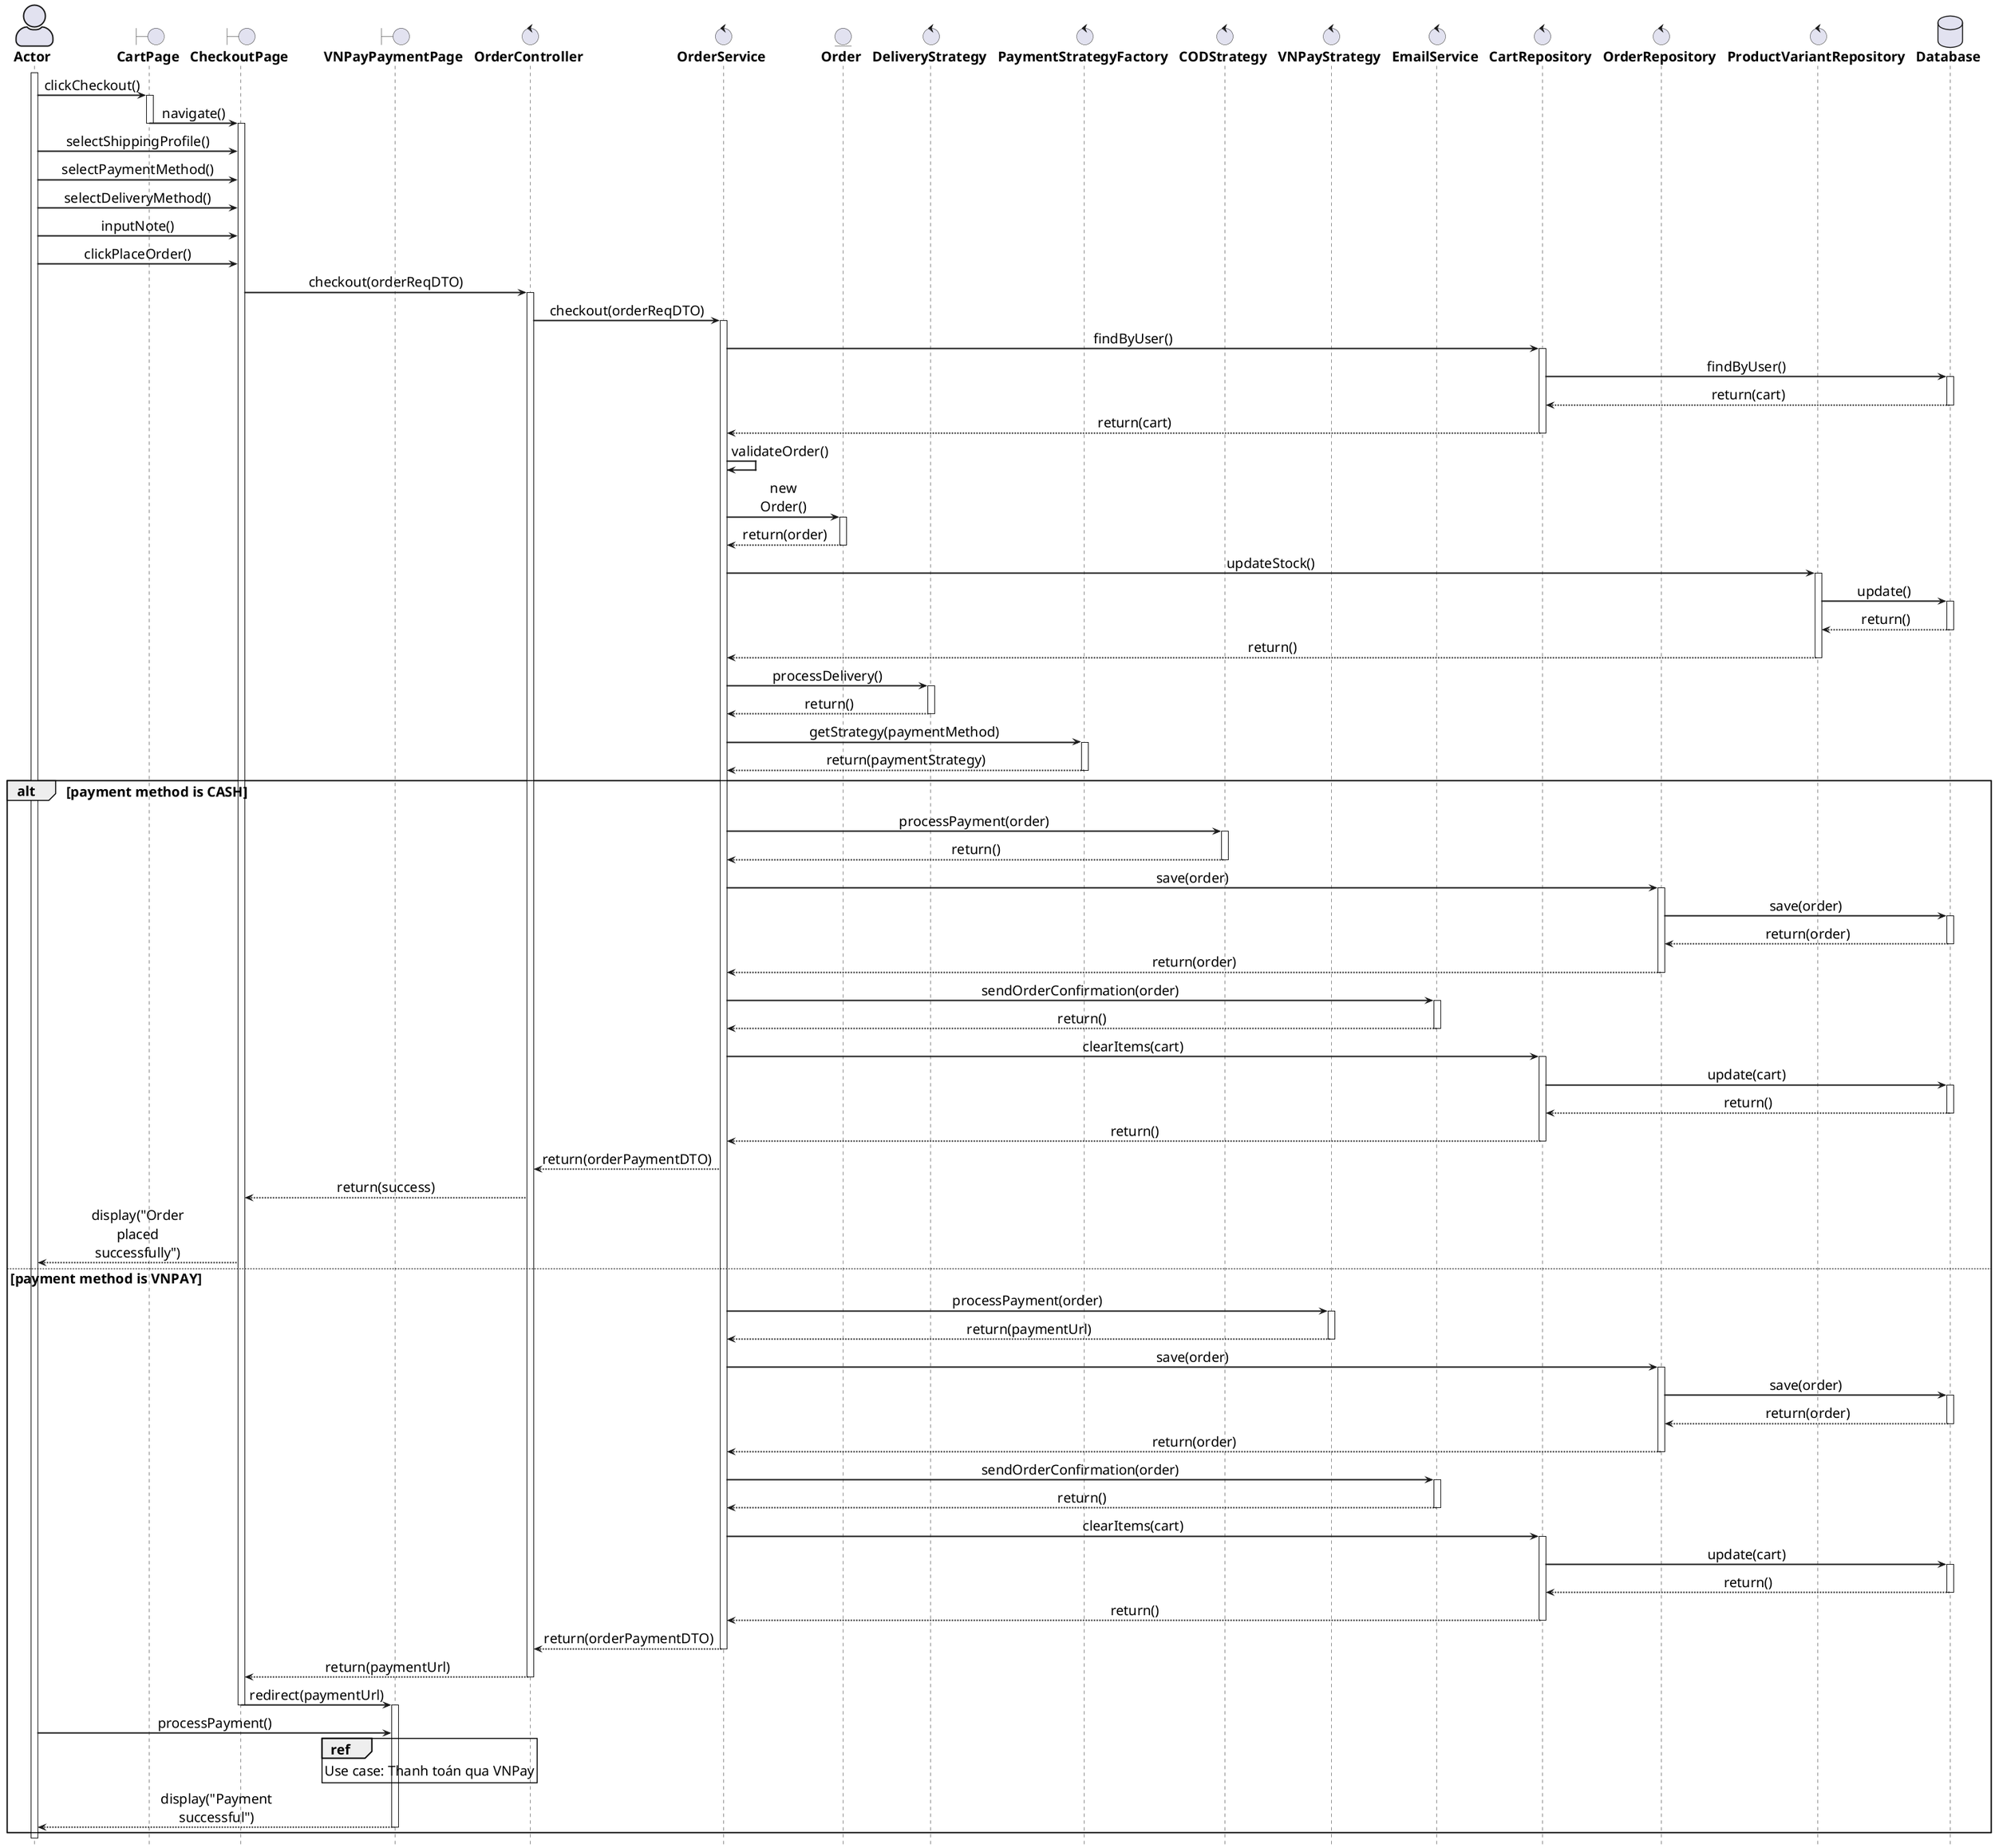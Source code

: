 @startuml

' General configuration
skinparam defaultFontSize 20
skinparam maxMessageSize 60
skinparam sequenceMessageAlign center

' Actor style configuration
skinparam actorStyle awesome

' Arrow and border thickness configuration
skinparam {
    ArrowThickness 2
    ParticipantBorderThickness 2
    ActorBorderThickness 2
    LifeLineBorderThickness 2
    ActivationBorderThickness 2
}

' Life line color configuration
skinparam LifeLineBorderColor black

' Font style configuration for components
skinparam {
    actorFontStyle bold
    boundaryFontStyle bold
    controlFontStyle bold
    entityFontStyle bold
    databaseFontStyle bold
}

' Define components
actor "Actor" as actor
boundary "CartPage" as cartPage
boundary "CheckoutPage" as checkoutPage
boundary "VNPayPaymentPage" as paymentPage
control "OrderController" as controller
control "OrderService" as service
entity "Order" as order
control "DeliveryStrategy" as deliveryStrategy
control "PaymentStrategyFactory" as paymentFactory
control "CODStrategy" as codStrategy
control "VNPayStrategy" as vnpayStrategy
control "EmailService" as emailService
control "CartRepository" as cartRepo
control "OrderRepository" as orderRepo
control "ProductVariantRepository" as variantRepo
database "Database" as db

' Start processing flow
activate actor

actor -> cartPage: clickCheckout()
activate cartPage

cartPage -> checkoutPage: navigate()
deactivate cartPage
activate checkoutPage

actor -> checkoutPage: selectShippingProfile()
actor -> checkoutPage: selectPaymentMethod()
actor -> checkoutPage: selectDeliveryMethod()
actor -> checkoutPage: inputNote()

actor -> checkoutPage: clickPlaceOrder()

checkoutPage -> controller: checkout(orderReqDTO)
activate controller

controller -> service: checkout(orderReqDTO)
activate service

service -> cartRepo: findByUser()
activate cartRepo
cartRepo -> db: findByUser()
activate db
db --> cartRepo: return(cart)
deactivate db
cartRepo --> service: return(cart)
deactivate cartRepo

service -> service: validateOrder()
service -> order: new Order()
activate order
order --> service: return(order)
deactivate order

service -> variantRepo: updateStock()
activate variantRepo
variantRepo -> db: update()
activate db
db --> variantRepo: return()
deactivate db
variantRepo --> service: return()
deactivate variantRepo

service -> deliveryStrategy: processDelivery()
activate deliveryStrategy
deliveryStrategy --> service: return()
deactivate deliveryStrategy

service -> paymentFactory: getStrategy(paymentMethod)
activate paymentFactory
paymentFactory --> service: return(paymentStrategy)
deactivate paymentFactory

alt payment method is CASH
    
    service -> codStrategy: processPayment(order)
    activate codStrategy
    codStrategy --> service: return()
    deactivate codStrategy
    
    service -> orderRepo: save(order)
    activate orderRepo
    orderRepo -> db: save(order)
    activate db
    db --> orderRepo: return(order)
    deactivate db
    orderRepo --> service: return(order)
    deactivate orderRepo
    
    service -> emailService: sendOrderConfirmation(order)
    activate emailService
    emailService --> service: return()
    deactivate emailService
    
    service -> cartRepo: clearItems(cart)
    activate cartRepo
    cartRepo -> db: update(cart)
    activate db
    db --> cartRepo: return()
    deactivate db
    cartRepo --> service: return()
    deactivate cartRepo
    
    service --> controller: return(orderPaymentDTO)
    controller --> checkoutPage: return(success)
    checkoutPage --> actor: display("Order placed successfully")

else payment method is VNPAY
    deactivate paymentFactory
    
    service -> vnpayStrategy: processPayment(order)
    activate vnpayStrategy
    
    vnpayStrategy --> service: return(paymentUrl)
    deactivate vnpayStrategy
    
    service -> orderRepo: save(order)
    activate orderRepo
    orderRepo -> db: save(order)
    activate db
    db --> orderRepo: return(order)
    deactivate db
    orderRepo --> service: return(order)
    deactivate orderRepo

    service -> emailService: sendOrderConfirmation(order)
    activate emailService
    emailService --> service: return()
    deactivate emailService
    
    service -> cartRepo: clearItems(cart)
    activate cartRepo
    cartRepo -> db: update(cart)
    activate db
    db --> cartRepo: return()
    deactivate db
    cartRepo --> service: return()
    deactivate cartRepo
    
    service --> controller: return(orderPaymentDTO)
    deactivate service
    controller --> checkoutPage: return(paymentUrl)
    deactivate controller
    
    checkoutPage -> paymentPage: redirect(paymentUrl)
    deactivate checkoutPage
    activate paymentPage
    
    actor -> paymentPage: processPayment()

    ref over paymentPage
        Use case: Thanh toán qua VNPay
    end ref
    
    paymentPage --> actor: display("Payment successful")
    deactivate paymentPage
end

hide footbox
@enduml